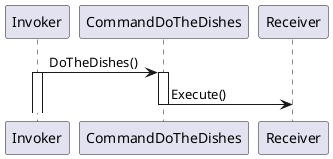 @startuml Sequence Diagram
participant Invoker
participant CommandDoTheDishes
participant Receiver


Invoker -> CommandDoTheDishes : DoTheDishes()
activate Invoker
activate CommandDoTheDishes
CommandDoTheDishes -> Receiver : Execute()
deactivate CommandDoTheDishes
deactivate Receiver


@enduml